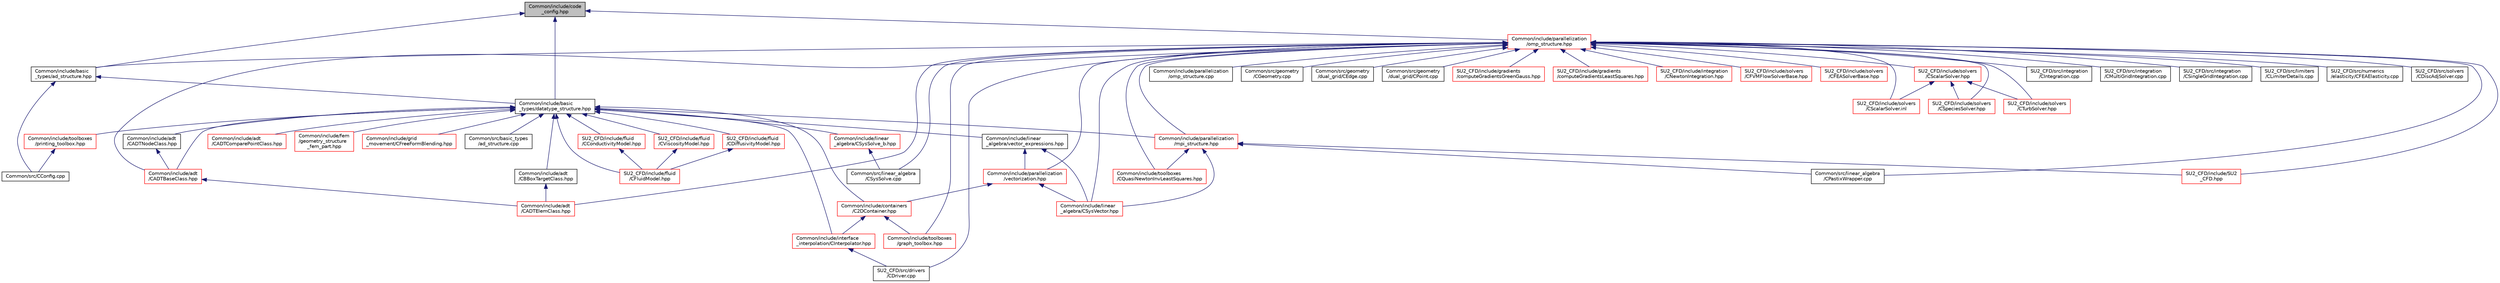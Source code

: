 digraph "Common/include/code_config.hpp"
{
 // LATEX_PDF_SIZE
  edge [fontname="Helvetica",fontsize="10",labelfontname="Helvetica",labelfontsize="10"];
  node [fontname="Helvetica",fontsize="10",shape=record];
  Node1 [label="Common/include/code\l_config.hpp",height=0.2,width=0.4,color="black", fillcolor="grey75", style="filled", fontcolor="black",tooltip="Header file for collecting common macros, definitions and type configurations."];
  Node1 -> Node2 [dir="back",color="midnightblue",fontsize="10",style="solid",fontname="Helvetica"];
  Node2 [label="Common/include/basic\l_types/datatype_structure.hpp",height=0.2,width=0.4,color="black", fillcolor="white", style="filled",URL="$datatype__structure_8hpp.html",tooltip="Headers for generalized datatypes, defines an interface for AD types."];
  Node2 -> Node3 [dir="back",color="midnightblue",fontsize="10",style="solid",fontname="Helvetica"];
  Node3 [label="Common/include/adt\l/CADTBaseClass.hpp",height=0.2,width=0.4,color="red", fillcolor="white", style="filled",URL="$CADTBaseClass_8hpp.html",tooltip="Base class for storing an ADT in an arbitrary number of dimensions."];
  Node3 -> Node4 [dir="back",color="midnightblue",fontsize="10",style="solid",fontname="Helvetica"];
  Node4 [label="Common/include/adt\l/CADTElemClass.hpp",height=0.2,width=0.4,color="red", fillcolor="white", style="filled",URL="$CADTElemClass_8hpp.html",tooltip="Class for storing an ADT of (linear) elements in an arbitrary number of dimensions."];
  Node2 -> Node204 [dir="back",color="midnightblue",fontsize="10",style="solid",fontname="Helvetica"];
  Node204 [label="Common/include/adt\l/CADTNodeClass.hpp",height=0.2,width=0.4,color="black", fillcolor="white", style="filled",URL="$CADTNodeClass_8hpp.html",tooltip="Class for storing the information needed in a node of an ADT."];
  Node204 -> Node3 [dir="back",color="midnightblue",fontsize="10",style="solid",fontname="Helvetica"];
  Node2 -> Node205 [dir="back",color="midnightblue",fontsize="10",style="solid",fontname="Helvetica"];
  Node205 [label="Common/include/adt\l/CADTComparePointClass.hpp",height=0.2,width=0.4,color="red", fillcolor="white", style="filled",URL="$CADTComparePointClass_8hpp.html",tooltip="subroutines for comparing two points in an alternating digital tree (ADT)."];
  Node2 -> Node206 [dir="back",color="midnightblue",fontsize="10",style="solid",fontname="Helvetica"];
  Node206 [label="Common/include/adt\l/CBBoxTargetClass.hpp",height=0.2,width=0.4,color="black", fillcolor="white", style="filled",URL="$CBBoxTargetClass_8hpp.html",tooltip="Class for storing the information of a possible bounding box candidate during a minimum distance sear..."];
  Node206 -> Node4 [dir="back",color="midnightblue",fontsize="10",style="solid",fontname="Helvetica"];
  Node2 -> Node207 [dir="back",color="midnightblue",fontsize="10",style="solid",fontname="Helvetica"];
  Node207 [label="Common/include/parallelization\l/mpi_structure.hpp",height=0.2,width=0.4,color="red", fillcolor="white", style="filled",URL="$mpi__structure_8hpp.html",tooltip="Headers of the mpi interface for generalized datatypes. The subroutines and functions are in the mpi_..."];
  Node207 -> Node517 [dir="back",color="midnightblue",fontsize="10",style="solid",fontname="Helvetica"];
  Node517 [label="Common/include/linear\l_algebra/CSysVector.hpp",height=0.2,width=0.4,color="red", fillcolor="white", style="filled",URL="$CSysVector_8hpp.html",tooltip="Declararion and inlines of the vector class used in the solution of large, distributed,..."];
  Node207 -> Node523 [dir="back",color="midnightblue",fontsize="10",style="solid",fontname="Helvetica"];
  Node523 [label="Common/include/toolboxes\l/CQuasiNewtonInvLeastSquares.hpp",height=0.2,width=0.4,color="red", fillcolor="white", style="filled",URL="$CQuasiNewtonInvLeastSquares_8hpp.html",tooltip="Implements a method to accelerate and stabilize the convergence of fixed point iterations,..."];
  Node207 -> Node188 [dir="back",color="midnightblue",fontsize="10",style="solid",fontname="Helvetica"];
  Node188 [label="Common/src/linear_algebra\l/CPastixWrapper.cpp",height=0.2,width=0.4,color="black", fillcolor="white", style="filled",URL="$CPastixWrapper_8cpp.html",tooltip="An interface to the INRIA solver PaStiX (http://pastix.gforge.inria.fr/files/README-txt...."];
  Node207 -> Node11 [dir="back",color="midnightblue",fontsize="10",style="solid",fontname="Helvetica"];
  Node11 [label="SU2_CFD/include/SU2\l_CFD.hpp",height=0.2,width=0.4,color="red", fillcolor="white", style="filled",URL="$SU2__CFD_8hpp.html",tooltip="Headers of the main subroutines of the code SU2_CFD. The subroutines and functions are in the SU2_CFD..."];
  Node2 -> Node537 [dir="back",color="midnightblue",fontsize="10",style="solid",fontname="Helvetica"];
  Node537 [label="Common/include/containers\l/C2DContainer.hpp",height=0.2,width=0.4,color="red", fillcolor="white", style="filled",URL="$C2DContainer_8hpp.html",tooltip="A templated vector/matrix object."];
  Node537 -> Node550 [dir="back",color="midnightblue",fontsize="10",style="solid",fontname="Helvetica"];
  Node550 [label="Common/include/toolboxes\l/graph_toolbox.hpp",height=0.2,width=0.4,color="red", fillcolor="white", style="filled",URL="$graph__toolbox_8hpp.html",tooltip="Functions and classes to build/represent sparse graphs or sparse patterns."];
  Node537 -> Node539 [dir="back",color="midnightblue",fontsize="10",style="solid",fontname="Helvetica"];
  Node539 [label="Common/include/interface\l_interpolation/CInterpolator.hpp",height=0.2,width=0.4,color="red", fillcolor="white", style="filled",URL="$CInterpolator_8hpp.html",tooltip="Base class for multiphysics interpolation."];
  Node539 -> Node14 [dir="back",color="midnightblue",fontsize="10",style="solid",fontname="Helvetica"];
  Node14 [label="SU2_CFD/src/drivers\l/CDriver.cpp",height=0.2,width=0.4,color="black", fillcolor="white", style="filled",URL="$CDriver_8cpp.html",tooltip="The main subroutines for driving single or multi-zone problems."];
  Node2 -> Node567 [dir="back",color="midnightblue",fontsize="10",style="solid",fontname="Helvetica"];
  Node567 [label="Common/include/linear\l_algebra/vector_expressions.hpp",height=0.2,width=0.4,color="black", fillcolor="white", style="filled",URL="$vector__expressions_8hpp.html",tooltip="Expression templates for vector types with coefficient-wise operations."];
  Node567 -> Node568 [dir="back",color="midnightblue",fontsize="10",style="solid",fontname="Helvetica"];
  Node568 [label="Common/include/parallelization\l/vectorization.hpp",height=0.2,width=0.4,color="red", fillcolor="white", style="filled",URL="$vectorization_8hpp.html",tooltip="Implementation of a portable SIMD type."];
  Node568 -> Node537 [dir="back",color="midnightblue",fontsize="10",style="solid",fontname="Helvetica"];
  Node568 -> Node517 [dir="back",color="midnightblue",fontsize="10",style="solid",fontname="Helvetica"];
  Node567 -> Node517 [dir="back",color="midnightblue",fontsize="10",style="solid",fontname="Helvetica"];
  Node2 -> Node570 [dir="back",color="midnightblue",fontsize="10",style="solid",fontname="Helvetica"];
  Node570 [label="Common/include/fem\l/geometry_structure\l_fem_part.hpp",height=0.2,width=0.4,color="red", fillcolor="white", style="filled",URL="$geometry__structure__fem__part_8hpp.html",tooltip="Helper classes for the Fluid FEM solver."];
  Node2 -> Node571 [dir="back",color="midnightblue",fontsize="10",style="solid",fontname="Helvetica"];
  Node571 [label="Common/include/grid\l_movement/CFreeFormBlending.hpp",height=0.2,width=0.4,color="red", fillcolor="white", style="filled",URL="$CFreeFormBlending_8hpp.html",tooltip="Headers of the CFreeFormBlending class. It is the parent class for the FFD blending function."];
  Node2 -> Node539 [dir="back",color="midnightblue",fontsize="10",style="solid",fontname="Helvetica"];
  Node2 -> Node575 [dir="back",color="midnightblue",fontsize="10",style="solid",fontname="Helvetica"];
  Node575 [label="Common/include/linear\l_algebra/CSysSolve_b.hpp",height=0.2,width=0.4,color="red", fillcolor="white", style="filled",URL="$CSysSolve__b_8hpp.html",tooltip="Routines for the linear solver used in the reverse sweep of AD."];
  Node575 -> Node179 [dir="back",color="midnightblue",fontsize="10",style="solid",fontname="Helvetica"];
  Node179 [label="Common/src/linear_algebra\l/CSysSolve.cpp",height=0.2,width=0.4,color="black", fillcolor="white", style="filled",URL="$CSysSolve_8cpp.html",tooltip="Main classes required for solving linear systems of equations."];
  Node2 -> Node576 [dir="back",color="midnightblue",fontsize="10",style="solid",fontname="Helvetica"];
  Node576 [label="Common/include/toolboxes\l/printing_toolbox.hpp",height=0.2,width=0.4,color="red", fillcolor="white", style="filled",URL="$printing__toolbox_8hpp.html",tooltip="Header file for the printing toolbox."];
  Node576 -> Node7 [dir="back",color="midnightblue",fontsize="10",style="solid",fontname="Helvetica"];
  Node7 [label="Common/src/CConfig.cpp",height=0.2,width=0.4,color="black", fillcolor="white", style="filled",URL="$CConfig_8cpp.html",tooltip="Main file for managing the config file."];
  Node2 -> Node578 [dir="back",color="midnightblue",fontsize="10",style="solid",fontname="Helvetica"];
  Node578 [label="Common/src/basic_types\l/ad_structure.cpp",height=0.2,width=0.4,color="black", fillcolor="white", style="filled",URL="$ad__structure_8cpp.html",tooltip="Main subroutines for the algorithmic differentiation (AD) structure."];
  Node2 -> Node272 [dir="back",color="midnightblue",fontsize="10",style="solid",fontname="Helvetica"];
  Node272 [label="SU2_CFD/include/fluid\l/CFluidModel.hpp",height=0.2,width=0.4,color="red", fillcolor="white", style="filled",URL="$CFluidModel_8hpp.html",tooltip="Defines the main fluid model class for thermophysical properties."];
  Node2 -> Node579 [dir="back",color="midnightblue",fontsize="10",style="solid",fontname="Helvetica"];
  Node579 [label="SU2_CFD/include/fluid\l/CConductivityModel.hpp",height=0.2,width=0.4,color="red", fillcolor="white", style="filled",URL="$CConductivityModel_8hpp.html",tooltip="Defines an interface class for thermal conductivity models."];
  Node579 -> Node272 [dir="back",color="midnightblue",fontsize="10",style="solid",fontname="Helvetica"];
  Node2 -> Node586 [dir="back",color="midnightblue",fontsize="10",style="solid",fontname="Helvetica"];
  Node586 [label="SU2_CFD/include/fluid\l/CViscosityModel.hpp",height=0.2,width=0.4,color="red", fillcolor="white", style="filled",URL="$CViscosityModel_8hpp.html",tooltip="Interface class for defining laminar viscosity models."];
  Node586 -> Node272 [dir="back",color="midnightblue",fontsize="10",style="solid",fontname="Helvetica"];
  Node2 -> Node590 [dir="back",color="midnightblue",fontsize="10",style="solid",fontname="Helvetica"];
  Node590 [label="SU2_CFD/include/fluid\l/CDiffusivityModel.hpp",height=0.2,width=0.4,color="red", fillcolor="white", style="filled",URL="$CDiffusivityModel_8hpp.html",tooltip="Interface class for defining mass diffusivity models."];
  Node590 -> Node272 [dir="back",color="midnightblue",fontsize="10",style="solid",fontname="Helvetica"];
  Node1 -> Node594 [dir="back",color="midnightblue",fontsize="10",style="solid",fontname="Helvetica"];
  Node594 [label="Common/include/basic\l_types/ad_structure.hpp",height=0.2,width=0.4,color="black", fillcolor="white", style="filled",URL="$ad__structure_8hpp.html",tooltip="Main routines for the algorithmic differentiation (AD) structure."];
  Node594 -> Node2 [dir="back",color="midnightblue",fontsize="10",style="solid",fontname="Helvetica"];
  Node594 -> Node7 [dir="back",color="midnightblue",fontsize="10",style="solid",fontname="Helvetica"];
  Node1 -> Node595 [dir="back",color="midnightblue",fontsize="10",style="solid",fontname="Helvetica"];
  Node595 [label="Common/include/parallelization\l/omp_structure.hpp",height=0.2,width=0.4,color="red", fillcolor="white", style="filled",URL="$omp__structure_8hpp.html",tooltip="OpenMP interface header, provides compatibility functions if the code is built without OpenMP support..."];
  Node595 -> Node594 [dir="back",color="midnightblue",fontsize="10",style="solid",fontname="Helvetica"];
  Node595 -> Node3 [dir="back",color="midnightblue",fontsize="10",style="solid",fontname="Helvetica"];
  Node595 -> Node4 [dir="back",color="midnightblue",fontsize="10",style="solid",fontname="Helvetica"];
  Node595 -> Node207 [dir="back",color="midnightblue",fontsize="10",style="solid",fontname="Helvetica"];
  Node595 -> Node568 [dir="back",color="midnightblue",fontsize="10",style="solid",fontname="Helvetica"];
  Node595 -> Node550 [dir="back",color="midnightblue",fontsize="10",style="solid",fontname="Helvetica"];
  Node595 -> Node517 [dir="back",color="midnightblue",fontsize="10",style="solid",fontname="Helvetica"];
  Node595 -> Node596 [dir="back",color="midnightblue",fontsize="10",style="solid",fontname="Helvetica"];
  Node596 [label="Common/include/parallelization\l/omp_structure.cpp",height=0.2,width=0.4,color="black", fillcolor="white", style="filled",URL="$omp__structure_8cpp.html",tooltip="Source file counterpart for omp_structure.hpp."];
  Node595 -> Node523 [dir="back",color="midnightblue",fontsize="10",style="solid",fontname="Helvetica"];
  Node595 -> Node181 [dir="back",color="midnightblue",fontsize="10",style="solid",fontname="Helvetica"];
  Node181 [label="Common/src/geometry\l/CGeometry.cpp",height=0.2,width=0.4,color="black", fillcolor="white", style="filled",URL="$CGeometry_8cpp.html",tooltip="Implementation of the base geometry class."];
  Node595 -> Node552 [dir="back",color="midnightblue",fontsize="10",style="solid",fontname="Helvetica"];
  Node552 [label="Common/src/geometry\l/dual_grid/CEdge.cpp",height=0.2,width=0.4,color="black", fillcolor="white", style="filled",URL="$CEdge_8cpp.html",tooltip="Implementation of the edge class."];
  Node595 -> Node269 [dir="back",color="midnightblue",fontsize="10",style="solid",fontname="Helvetica"];
  Node269 [label="Common/src/geometry\l/dual_grid/CPoint.cpp",height=0.2,width=0.4,color="black", fillcolor="white", style="filled",URL="$CPoint_8cpp.html",tooltip="Main classes for defining the points of the dual grid."];
  Node595 -> Node188 [dir="back",color="midnightblue",fontsize="10",style="solid",fontname="Helvetica"];
  Node595 -> Node179 [dir="back",color="midnightblue",fontsize="10",style="solid",fontname="Helvetica"];
  Node595 -> Node597 [dir="back",color="midnightblue",fontsize="10",style="solid",fontname="Helvetica"];
  Node597 [label="SU2_CFD/include/gradients\l/computeGradientsGreenGauss.hpp",height=0.2,width=0.4,color="red", fillcolor="white", style="filled",URL="$computeGradientsGreenGauss_8hpp.html",tooltip="Generic implementation of Green-Gauss gradient computation."];
  Node595 -> Node598 [dir="back",color="midnightblue",fontsize="10",style="solid",fontname="Helvetica"];
  Node598 [label="SU2_CFD/include/gradients\l/computeGradientsLeastSquares.hpp",height=0.2,width=0.4,color="red", fillcolor="white", style="filled",URL="$computeGradientsLeastSquares_8hpp.html",tooltip="Generic implementation of Least-Squares gradient computation."];
  Node595 -> Node34 [dir="back",color="midnightblue",fontsize="10",style="solid",fontname="Helvetica"];
  Node34 [label="SU2_CFD/include/integration\l/CNewtonIntegration.hpp",height=0.2,width=0.4,color="red", fillcolor="white", style="filled",URL="$CNewtonIntegration_8hpp.html",tooltip="Newton-Krylov integration."];
  Node595 -> Node85 [dir="back",color="midnightblue",fontsize="10",style="solid",fontname="Helvetica"];
  Node85 [label="SU2_CFD/include/solvers\l/CFVMFlowSolverBase.hpp",height=0.2,width=0.4,color="red", fillcolor="white", style="filled",URL="$CFVMFlowSolverBase_8hpp.html",tooltip="Base class template for all FVM flow solvers."];
  Node595 -> Node99 [dir="back",color="midnightblue",fontsize="10",style="solid",fontname="Helvetica"];
  Node99 [label="SU2_CFD/include/solvers\l/CFEASolverBase.hpp",height=0.2,width=0.4,color="red", fillcolor="white", style="filled",URL="$CFEASolverBase_8hpp.html",tooltip=" "];
  Node595 -> Node111 [dir="back",color="midnightblue",fontsize="10",style="solid",fontname="Helvetica"];
  Node111 [label="SU2_CFD/include/solvers\l/CScalarSolver.hpp",height=0.2,width=0.4,color="red", fillcolor="white", style="filled",URL="$CScalarSolver_8hpp.html",tooltip="Headers of the CScalarSolver class."];
  Node111 -> Node114 [dir="back",color="midnightblue",fontsize="10",style="solid",fontname="Helvetica"];
  Node114 [label="SU2_CFD/include/solvers\l/CScalarSolver.inl",height=0.2,width=0.4,color="red", fillcolor="white", style="filled",URL="$CScalarSolver_8inl.html",tooltip="Main subroutines of CScalarSolver class."];
  Node111 -> Node117 [dir="back",color="midnightblue",fontsize="10",style="solid",fontname="Helvetica"];
  Node117 [label="SU2_CFD/include/solvers\l/CSpeciesSolver.hpp",height=0.2,width=0.4,color="red", fillcolor="white", style="filled",URL="$CSpeciesSolver_8hpp.html",tooltip="Headers of the CSpeciesSolver class."];
  Node111 -> Node118 [dir="back",color="midnightblue",fontsize="10",style="solid",fontname="Helvetica"];
  Node118 [label="SU2_CFD/include/solvers\l/CTurbSolver.hpp",height=0.2,width=0.4,color="red", fillcolor="white", style="filled",URL="$CTurbSolver_8hpp.html",tooltip="Headers of the CTurbSolver class."];
  Node595 -> Node114 [dir="back",color="midnightblue",fontsize="10",style="solid",fontname="Helvetica"];
  Node595 -> Node117 [dir="back",color="midnightblue",fontsize="10",style="solid",fontname="Helvetica"];
  Node595 -> Node118 [dir="back",color="midnightblue",fontsize="10",style="solid",fontname="Helvetica"];
  Node595 -> Node11 [dir="back",color="midnightblue",fontsize="10",style="solid",fontname="Helvetica"];
  Node595 -> Node14 [dir="back",color="midnightblue",fontsize="10",style="solid",fontname="Helvetica"];
  Node595 -> Node62 [dir="back",color="midnightblue",fontsize="10",style="solid",fontname="Helvetica"];
  Node62 [label="SU2_CFD/src/integration\l/CIntegration.cpp",height=0.2,width=0.4,color="black", fillcolor="white", style="filled",URL="$CIntegration_8cpp.html",tooltip="Implementation of the base class for space and time integration."];
  Node595 -> Node33 [dir="back",color="midnightblue",fontsize="10",style="solid",fontname="Helvetica"];
  Node33 [label="SU2_CFD/src/integration\l/CMultiGridIntegration.cpp",height=0.2,width=0.4,color="black", fillcolor="white", style="filled",URL="$CMultiGridIntegration_8cpp.html",tooltip="Implementation of the multigrid integration class."];
  Node595 -> Node37 [dir="back",color="midnightblue",fontsize="10",style="solid",fontname="Helvetica"];
  Node37 [label="SU2_CFD/src/integration\l/CSingleGridIntegration.cpp",height=0.2,width=0.4,color="black", fillcolor="white", style="filled",URL="$CSingleGridIntegration_8cpp.html",tooltip="Single (fine) grid integration class implementation."];
  Node595 -> Node195 [dir="back",color="midnightblue",fontsize="10",style="solid",fontname="Helvetica"];
  Node195 [label="SU2_CFD/src/limiters\l/CLimiterDetails.cpp",height=0.2,width=0.4,color="black", fillcolor="white", style="filled",URL="$CLimiterDetails_8cpp.html",tooltip="A class template that allows defining limiters via specialization of particular details."];
  Node595 -> Node339 [dir="back",color="midnightblue",fontsize="10",style="solid",fontname="Helvetica"];
  Node339 [label="SU2_CFD/src/numerics\l/elasticity/CFEAElasticity.cpp",height=0.2,width=0.4,color="black", fillcolor="white", style="filled",URL="$CFEAElasticity_8cpp.html",tooltip="Base class for all elasticity problems."];
  Node595 -> Node84 [dir="back",color="midnightblue",fontsize="10",style="solid",fontname="Helvetica"];
  Node84 [label="SU2_CFD/src/solvers\l/CDiscAdjSolver.cpp",height=0.2,width=0.4,color="black", fillcolor="white", style="filled",URL="$CDiscAdjSolver_8cpp.html",tooltip="Main subroutines for solving the discrete adjoint problem."];
}
